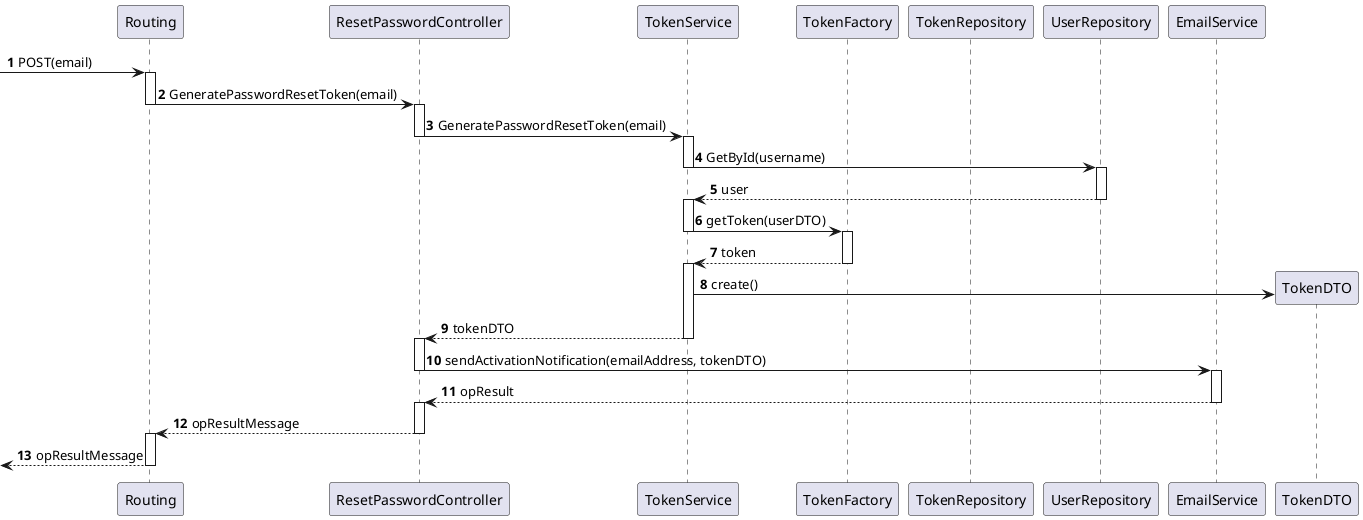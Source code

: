 @startuml
'https://plantuml.com/sequence-diagram

autonumber

participant Routing as route
participant ResetPasswordController as ctrl
participant TokenService
participant TokenFactory as tokenFac
participant TokenRepository as tokenRepo
participant UserRepository as usrRepo
participant EmailService as emailSvc

-> route : POST(email)
activate route

route -> ctrl : GeneratePasswordResetToken(email)

deactivate route
activate ctrl




ctrl -> TokenService : GeneratePasswordResetToken(email)

deactivate ctrl
activate TokenService

TokenService -> usrRepo : GetById(username)
deactivate TokenService
activate usrRepo

usrRepo --> TokenService : user
deactivate usrRepo
activate TokenService

TokenService -> tokenFac : getToken(userDTO)

deactivate TokenService
activate tokenFac

tokenFac --> TokenService : token
deactivate tokenFac

activate TokenService
 TokenService -> TokenDTO** : create()

 TokenService --> ctrl : tokenDTO
 deactivate TokenService

 activate ctrl



 ctrl -> emailSvc : sendActivationNotification(emailAddress, tokenDTO)
 deactivate ctrl
 activate emailSvc

 emailSvc --> ctrl : opResult
 deactivate emailSvc
 activate ctrl

route <-- ctrl : opResultMessage
deactivate ctrl
activate route
<-- route : opResultMessage
deactivate route


@enduml